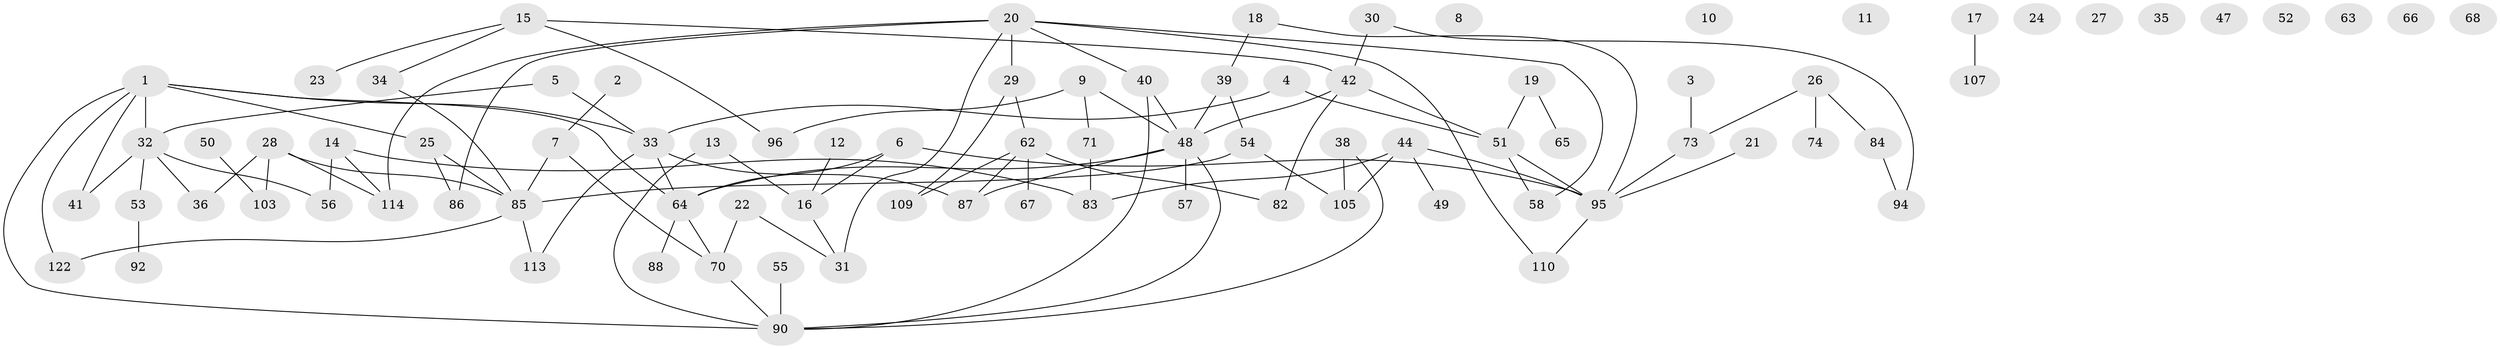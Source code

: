 // Generated by graph-tools (version 1.1) at 2025/23/03/03/25 07:23:29]
// undirected, 85 vertices, 105 edges
graph export_dot {
graph [start="1"]
  node [color=gray90,style=filled];
  1 [super="+37"];
  2;
  3 [super="+120"];
  4;
  5 [super="+61"];
  6;
  7;
  8;
  9 [super="+72"];
  10;
  11;
  12;
  13;
  14 [super="+102"];
  15 [super="+108"];
  16 [super="+77"];
  17;
  18 [super="+100"];
  19 [super="+118"];
  20 [super="+78"];
  21 [super="+81"];
  22;
  23 [super="+45"];
  24 [super="+89"];
  25 [super="+69"];
  26 [super="+43"];
  27 [super="+60"];
  28;
  29 [super="+76"];
  30 [super="+97"];
  31;
  32 [super="+46"];
  33 [super="+59"];
  34 [super="+93"];
  35;
  36;
  38 [super="+124"];
  39 [super="+106"];
  40 [super="+115"];
  41;
  42 [super="+80"];
  44 [super="+101"];
  47;
  48 [super="+99"];
  49;
  50;
  51 [super="+104"];
  52;
  53;
  54;
  55;
  56 [super="+119"];
  57;
  58;
  62 [super="+116"];
  63;
  64 [super="+91"];
  65 [super="+79"];
  66;
  67;
  68;
  70 [super="+75"];
  71;
  73;
  74;
  82 [super="+125"];
  83;
  84;
  85 [super="+117"];
  86 [super="+112"];
  87 [super="+123"];
  88;
  90 [super="+98"];
  92;
  94;
  95 [super="+111"];
  96;
  103 [super="+126"];
  105;
  107;
  109;
  110;
  113;
  114 [super="+121"];
  122;
  1 -- 41;
  1 -- 64;
  1 -- 122;
  1 -- 33;
  1 -- 32;
  1 -- 90;
  1 -- 25;
  2 -- 7;
  3 -- 73;
  4 -- 33;
  4 -- 51;
  5 -- 32;
  5 -- 33;
  6 -- 95;
  6 -- 16;
  6 -- 64;
  7 -- 70;
  7 -- 85;
  9 -- 48;
  9 -- 96;
  9 -- 71;
  12 -- 16;
  13 -- 16;
  13 -- 90;
  14 -- 83;
  14 -- 114;
  14 -- 56;
  15 -- 23;
  15 -- 42;
  15 -- 96;
  15 -- 34;
  16 -- 31;
  17 -- 107;
  18 -- 95;
  18 -- 39;
  19 -- 65;
  19 -- 51;
  20 -- 29;
  20 -- 31;
  20 -- 114;
  20 -- 58;
  20 -- 110;
  20 -- 40;
  20 -- 86;
  21 -- 95;
  22 -- 31;
  22 -- 70;
  25 -- 85;
  25 -- 86;
  26 -- 73;
  26 -- 84;
  26 -- 74;
  28 -- 36;
  28 -- 85;
  28 -- 114;
  28 -- 103;
  29 -- 109;
  29 -- 62;
  30 -- 42;
  30 -- 94;
  32 -- 41;
  32 -- 36;
  32 -- 53;
  32 -- 56;
  33 -- 64;
  33 -- 113;
  33 -- 87;
  34 -- 85;
  38 -- 105;
  38 -- 90;
  39 -- 48;
  39 -- 54;
  40 -- 90;
  40 -- 48;
  42 -- 82;
  42 -- 48;
  42 -- 51;
  44 -- 49;
  44 -- 83;
  44 -- 95;
  44 -- 105;
  48 -- 57;
  48 -- 90;
  48 -- 64;
  48 -- 87;
  50 -- 103;
  51 -- 58;
  51 -- 95;
  53 -- 92;
  54 -- 105;
  54 -- 85;
  55 -- 90;
  62 -- 82;
  62 -- 67;
  62 -- 109;
  62 -- 87;
  64 -- 70;
  64 -- 88;
  70 -- 90;
  71 -- 83;
  73 -- 95;
  84 -- 94;
  85 -- 113;
  85 -- 122;
  95 -- 110;
}
